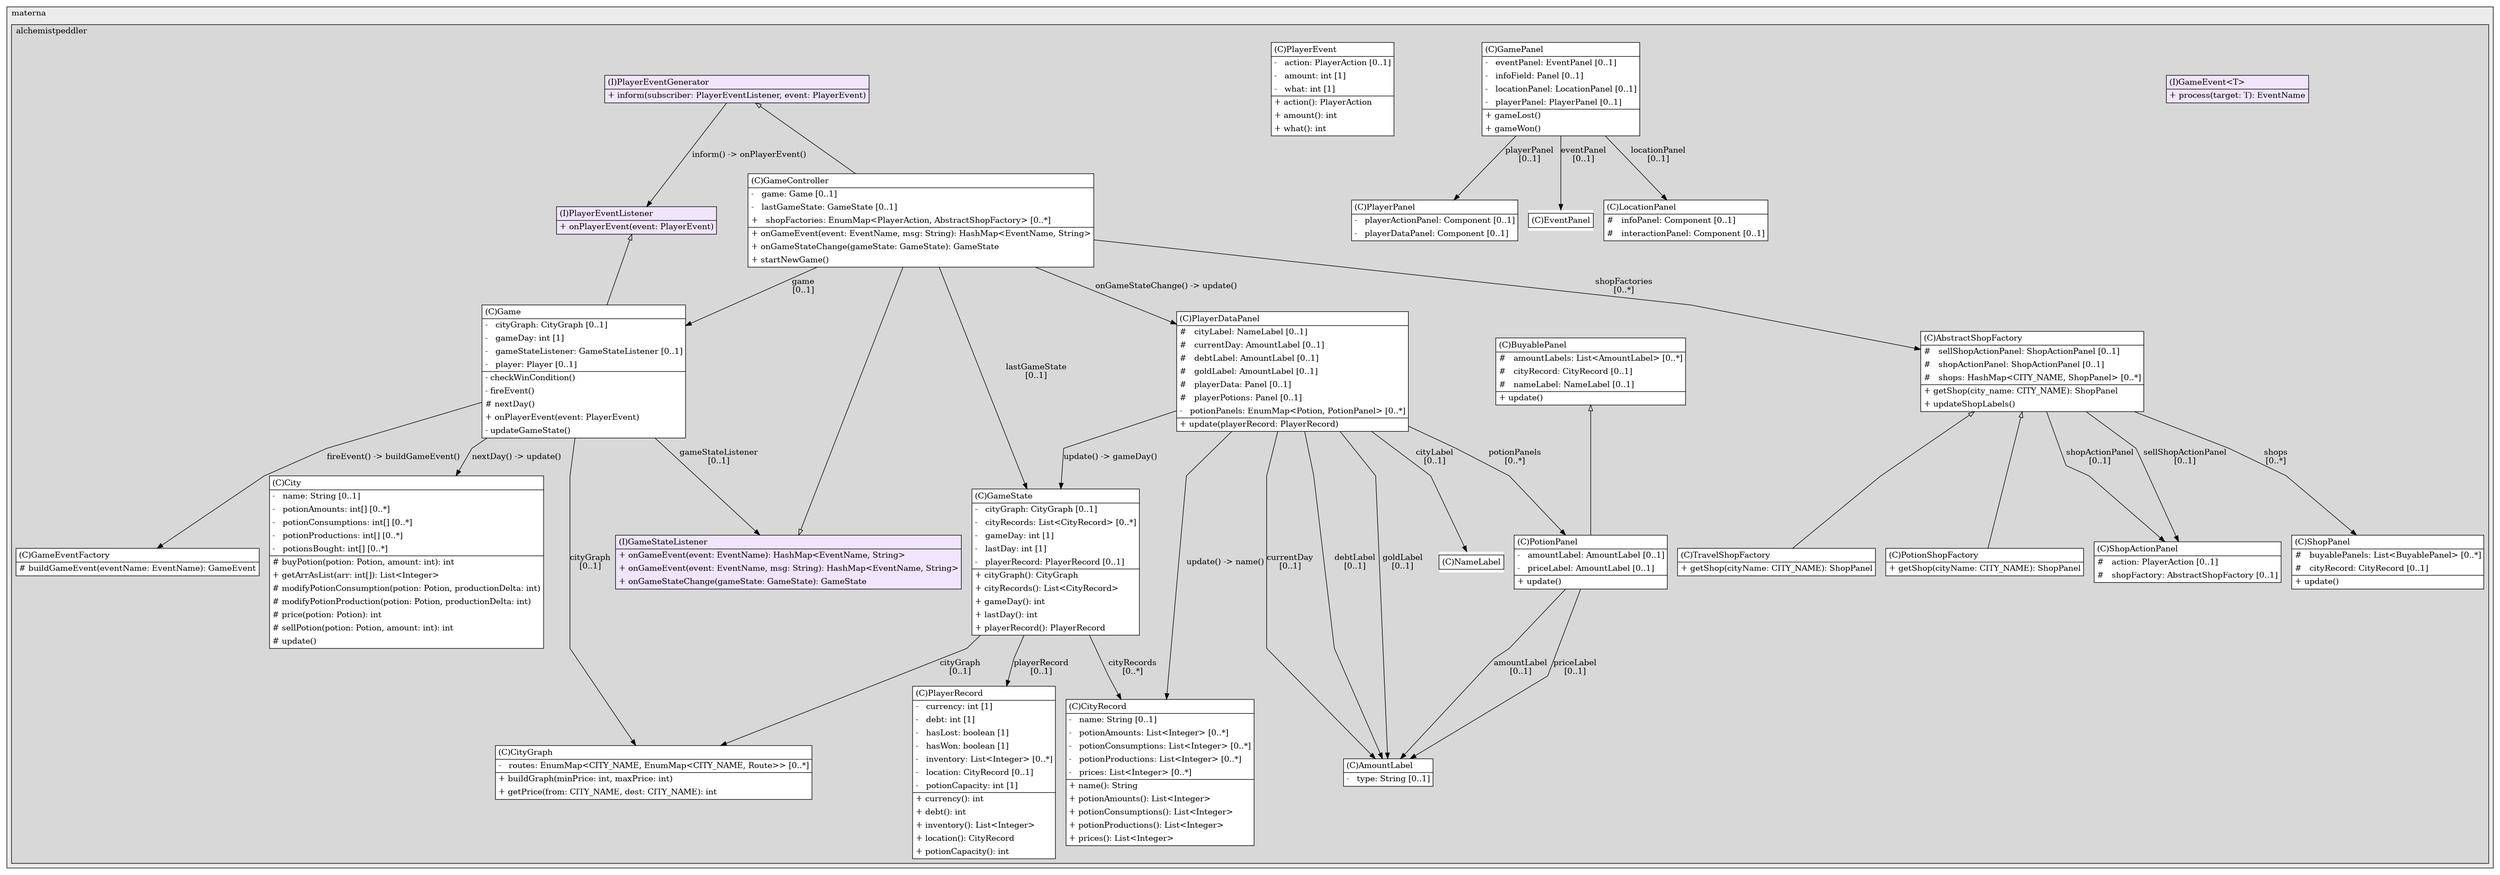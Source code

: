 @startuml

/' diagram meta data start
config=StructureConfiguration;
{
  "projectClassification": {
    "searchMode": "OpenProject", // OpenProject, AllProjects
    "includedProjects": "",
    "pathEndKeywords": "*.impl",
    "isClientPath": "",
    "isClientName": "",
    "isTestPath": "",
    "isTestName": "",
    "isMappingPath": "",
    "isMappingName": "",
    "isDataAccessPath": "",
    "isDataAccessName": "",
    "isDataStructurePath": "",
    "isDataStructureName": "",
    "isInterfaceStructuresPath": "",
    "isInterfaceStructuresName": "",
    "isEntryPointPath": "",
    "isEntryPointName": "",
    "treatFinalFieldsAsMandatory": false
  },
  "graphRestriction": {
    "classPackageExcludeFilter": "",
    "classPackageIncludeFilter": "",
    "classNameExcludeFilter": "",
    "classNameIncludeFilter": "",
    "methodNameExcludeFilter": "",
    "methodNameIncludeFilter": "",
    "removeByInheritance": "", // inheritance/annotation based filtering is done in a second step
    "removeByAnnotation": "",
    "removeByClassPackage": "", // cleanup the graph after inheritance/annotation based filtering is done
    "removeByClassName": "",
    "cutMappings": false,
    "cutEnum": true,
    "cutTests": true,
    "cutClient": true,
    "cutDataAccess": true,
    "cutInterfaceStructures": true,
    "cutDataStructures": true,
    "cutGetterAndSetter": true,
    "cutConstructors": true
  },
  "graphTraversal": {
    "forwardDepth": 3,
    "backwardDepth": 3,
    "classPackageExcludeFilter": "",
    "classPackageIncludeFilter": "",
    "classNameExcludeFilter": "",
    "classNameIncludeFilter": "",
    "methodNameExcludeFilter": "",
    "methodNameIncludeFilter": "",
    "hideMappings": false,
    "hideDataStructures": false,
    "hidePrivateMethods": true,
    "hideInterfaceCalls": false, // indirection: implementation -> interface (is hidden) -> implementation
    "onlyShowApplicationEntryPoints": false, // root node is included
    "useMethodCallsForStructureDiagram": "ForwardOnly" // ForwardOnly, BothDirections, No
  },
  "details": {
    "aggregation": "GroupByClass", // ByClass, GroupByClass, None
    "showClassGenericTypes": true,
    "showMethods": true,
    "showMethodParameterNames": true,
    "showMethodParameterTypes": true,
    "showMethodReturnType": true,
    "showPackageLevels": 2,
    "showDetailedClassStructure": true
  },
  "rootClass": "de.materna.alchemistpeddler.gameuicommunication.GameController",
  "extensionCallbackMethod": "" // qualified.class.name#methodName - signature: public static String method(String)
}
diagram meta data end '/



digraph g {
    rankdir="TB"
    splines=polyline
    

'nodes 
subgraph cluster_840931456 { 
   	label=materna
	labeljust=l
	fillcolor="#ececec"
	style=filled
   
   subgraph cluster_1737524960 { 
   	label=alchemistpeddler
	labeljust=l
	fillcolor="#d8d8d8"
	style=filled
   
   AbstractShopFactory739195383[
	label=<<TABLE BORDER="1" CELLBORDER="0" CELLPADDING="4" CELLSPACING="0">
<TR><TD ALIGN="LEFT" >(C)AbstractShopFactory</TD></TR>
<HR/>
<TR><TD ALIGN="LEFT" >#   sellShopActionPanel: ShopActionPanel [0..1]</TD></TR>
<TR><TD ALIGN="LEFT" >#   shopActionPanel: ShopActionPanel [0..1]</TD></TR>
<TR><TD ALIGN="LEFT" >#   shops: HashMap&lt;CITY_NAME, ShopPanel&gt; [0..*]</TD></TR>
<HR/>
<TR><TD ALIGN="LEFT" >+ getShop(city_name: CITY_NAME): ShopPanel</TD></TR>
<TR><TD ALIGN="LEFT" >+ updateShopLabels()</TD></TR>
</TABLE>>
	style=filled
	margin=0
	shape=plaintext
	fillcolor="#FFFFFF"
];

AmountLabel1397598788[
	label=<<TABLE BORDER="1" CELLBORDER="0" CELLPADDING="4" CELLSPACING="0">
<TR><TD ALIGN="LEFT" >(C)AmountLabel</TD></TR>
<HR/>
<TR><TD ALIGN="LEFT" >-   type: String [0..1]</TD></TR>
</TABLE>>
	style=filled
	margin=0
	shape=plaintext
	fillcolor="#FFFFFF"
];

BuyablePanel739195383[
	label=<<TABLE BORDER="1" CELLBORDER="0" CELLPADDING="4" CELLSPACING="0">
<TR><TD ALIGN="LEFT" >(C)BuyablePanel</TD></TR>
<HR/>
<TR><TD ALIGN="LEFT" >#   amountLabels: List&lt;AmountLabel&gt; [0..*]</TD></TR>
<TR><TD ALIGN="LEFT" >#   cityRecord: CityRecord [0..1]</TD></TR>
<TR><TD ALIGN="LEFT" >#   nameLabel: NameLabel [0..1]</TD></TR>
<HR/>
<TR><TD ALIGN="LEFT" >+ update()</TD></TR>
</TABLE>>
	style=filled
	margin=0
	shape=plaintext
	fillcolor="#FFFFFF"
];

City171409429[
	label=<<TABLE BORDER="1" CELLBORDER="0" CELLPADDING="4" CELLSPACING="0">
<TR><TD ALIGN="LEFT" >(C)City</TD></TR>
<HR/>
<TR><TD ALIGN="LEFT" >-   name: String [0..1]</TD></TR>
<TR><TD ALIGN="LEFT" >-   potionAmounts: int[] [0..*]</TD></TR>
<TR><TD ALIGN="LEFT" >-   potionConsumptions: int[] [0..*]</TD></TR>
<TR><TD ALIGN="LEFT" >-   potionProductions: int[] [0..*]</TD></TR>
<TR><TD ALIGN="LEFT" >-   potionsBought: int[] [0..*]</TD></TR>
<HR/>
<TR><TD ALIGN="LEFT" ># buyPotion(potion: Potion, amount: int): int</TD></TR>
<TR><TD ALIGN="LEFT" >+ getArrAsList(arr: int[]): List&lt;Integer&gt;</TD></TR>
<TR><TD ALIGN="LEFT" ># modifyPotionConsumption(potion: Potion, productionDelta: int)</TD></TR>
<TR><TD ALIGN="LEFT" ># modifyPotionProduction(potion: Potion, productionDelta: int)</TD></TR>
<TR><TD ALIGN="LEFT" ># price(potion: Potion): int</TD></TR>
<TR><TD ALIGN="LEFT" ># sellPotion(potion: Potion, amount: int): int</TD></TR>
<TR><TD ALIGN="LEFT" ># update()</TD></TR>
</TABLE>>
	style=filled
	margin=0
	shape=plaintext
	fillcolor="#FFFFFF"
];

CityGraph171409429[
	label=<<TABLE BORDER="1" CELLBORDER="0" CELLPADDING="4" CELLSPACING="0">
<TR><TD ALIGN="LEFT" >(C)CityGraph</TD></TR>
<HR/>
<TR><TD ALIGN="LEFT" >-   routes: EnumMap&lt;CITY_NAME, EnumMap&lt;CITY_NAME, Route&gt;&gt; [0..*]</TD></TR>
<HR/>
<TR><TD ALIGN="LEFT" >+ buildGraph(minPrice: int, maxPrice: int)</TD></TR>
<TR><TD ALIGN="LEFT" >+ getPrice(from: CITY_NAME, dest: CITY_NAME): int</TD></TR>
</TABLE>>
	style=filled
	margin=0
	shape=plaintext
	fillcolor="#FFFFFF"
];

CityRecord171409429[
	label=<<TABLE BORDER="1" CELLBORDER="0" CELLPADDING="4" CELLSPACING="0">
<TR><TD ALIGN="LEFT" >(C)CityRecord</TD></TR>
<HR/>
<TR><TD ALIGN="LEFT" >-   name: String [0..1]</TD></TR>
<TR><TD ALIGN="LEFT" >-   potionAmounts: List&lt;Integer&gt; [0..*]</TD></TR>
<TR><TD ALIGN="LEFT" >-   potionConsumptions: List&lt;Integer&gt; [0..*]</TD></TR>
<TR><TD ALIGN="LEFT" >-   potionProductions: List&lt;Integer&gt; [0..*]</TD></TR>
<TR><TD ALIGN="LEFT" >-   prices: List&lt;Integer&gt; [0..*]</TD></TR>
<HR/>
<TR><TD ALIGN="LEFT" >+ name(): String</TD></TR>
<TR><TD ALIGN="LEFT" >+ potionAmounts(): List&lt;Integer&gt;</TD></TR>
<TR><TD ALIGN="LEFT" >+ potionConsumptions(): List&lt;Integer&gt;</TD></TR>
<TR><TD ALIGN="LEFT" >+ potionProductions(): List&lt;Integer&gt;</TD></TR>
<TR><TD ALIGN="LEFT" >+ prices(): List&lt;Integer&gt;</TD></TR>
</TABLE>>
	style=filled
	margin=0
	shape=plaintext
	fillcolor="#FFFFFF"
];

EventPanel2071804120[
	label=<<TABLE BORDER="1" CELLBORDER="0" CELLPADDING="4" CELLSPACING="0">
<TR><TD ALIGN="LEFT" >(C)EventPanel</TD></TR>
</TABLE>>
	style=filled
	margin=0
	shape=plaintext
	fillcolor="#FFFFFF"
];

Game171409429[
	label=<<TABLE BORDER="1" CELLBORDER="0" CELLPADDING="4" CELLSPACING="0">
<TR><TD ALIGN="LEFT" >(C)Game</TD></TR>
<HR/>
<TR><TD ALIGN="LEFT" >-   cityGraph: CityGraph [0..1]</TD></TR>
<TR><TD ALIGN="LEFT" >-   gameDay: int [1]</TD></TR>
<TR><TD ALIGN="LEFT" >-   gameStateListener: GameStateListener [0..1]</TD></TR>
<TR><TD ALIGN="LEFT" >-   player: Player [0..1]</TD></TR>
<HR/>
<TR><TD ALIGN="LEFT" >- checkWinCondition()</TD></TR>
<TR><TD ALIGN="LEFT" >- fireEvent()</TD></TR>
<TR><TD ALIGN="LEFT" ># nextDay()</TD></TR>
<TR><TD ALIGN="LEFT" >+ onPlayerEvent(event: PlayerEvent)</TD></TR>
<TR><TD ALIGN="LEFT" >- updateGameState()</TD></TR>
</TABLE>>
	style=filled
	margin=0
	shape=plaintext
	fillcolor="#FFFFFF"
];

GameController1798247951[
	label=<<TABLE BORDER="1" CELLBORDER="0" CELLPADDING="4" CELLSPACING="0">
<TR><TD ALIGN="LEFT" >(C)GameController</TD></TR>
<HR/>
<TR><TD ALIGN="LEFT" >-   game: Game [0..1]</TD></TR>
<TR><TD ALIGN="LEFT" >-   lastGameState: GameState [0..1]</TD></TR>
<TR><TD ALIGN="LEFT" >+   shopFactories: EnumMap&lt;PlayerAction, AbstractShopFactory&gt; [0..*]</TD></TR>
<HR/>
<TR><TD ALIGN="LEFT" >+ onGameEvent(event: EventName, msg: String): HashMap&lt;EventName, String&gt;</TD></TR>
<TR><TD ALIGN="LEFT" >+ onGameStateChange(gameState: GameState): GameState</TD></TR>
<TR><TD ALIGN="LEFT" >+ startNewGame()</TD></TR>
</TABLE>>
	style=filled
	margin=0
	shape=plaintext
	fillcolor="#FFFFFF"
];

GameEvent171409429[
	label=<<TABLE BORDER="1" CELLBORDER="0" CELLPADDING="4" CELLSPACING="0">
<TR><TD ALIGN="LEFT" >(I)GameEvent&lt;T&gt;</TD></TR>
<HR/>
<TR><TD ALIGN="LEFT" >+ process(target: T): EventName</TD></TR>
</TABLE>>
	style=filled
	margin=0
	shape=plaintext
	fillcolor="#F1E5FD"
];

GameEventFactory171409429[
	label=<<TABLE BORDER="1" CELLBORDER="0" CELLPADDING="4" CELLSPACING="0">
<TR><TD ALIGN="LEFT" >(C)GameEventFactory</TD></TR>
<HR/>
<TR><TD ALIGN="LEFT" ># buildGameEvent(eventName: EventName): GameEvent</TD></TR>
</TABLE>>
	style=filled
	margin=0
	shape=plaintext
	fillcolor="#FFFFFF"
];

GamePanel2071804120[
	label=<<TABLE BORDER="1" CELLBORDER="0" CELLPADDING="4" CELLSPACING="0">
<TR><TD ALIGN="LEFT" >(C)GamePanel</TD></TR>
<HR/>
<TR><TD ALIGN="LEFT" >-   eventPanel: EventPanel [0..1]</TD></TR>
<TR><TD ALIGN="LEFT" >-   infoField: Panel [0..1]</TD></TR>
<TR><TD ALIGN="LEFT" >-   locationPanel: LocationPanel [0..1]</TD></TR>
<TR><TD ALIGN="LEFT" >-   playerPanel: PlayerPanel [0..1]</TD></TR>
<HR/>
<TR><TD ALIGN="LEFT" >+ gameLost()</TD></TR>
<TR><TD ALIGN="LEFT" >+ gameWon()</TD></TR>
</TABLE>>
	style=filled
	margin=0
	shape=plaintext
	fillcolor="#FFFFFF"
];

GameState171409429[
	label=<<TABLE BORDER="1" CELLBORDER="0" CELLPADDING="4" CELLSPACING="0">
<TR><TD ALIGN="LEFT" >(C)GameState</TD></TR>
<HR/>
<TR><TD ALIGN="LEFT" >-   cityGraph: CityGraph [0..1]</TD></TR>
<TR><TD ALIGN="LEFT" >-   cityRecords: List&lt;CityRecord&gt; [0..*]</TD></TR>
<TR><TD ALIGN="LEFT" >-   gameDay: int [1]</TD></TR>
<TR><TD ALIGN="LEFT" >-   lastDay: int [1]</TD></TR>
<TR><TD ALIGN="LEFT" >-   playerRecord: PlayerRecord [0..1]</TD></TR>
<HR/>
<TR><TD ALIGN="LEFT" >+ cityGraph(): CityGraph</TD></TR>
<TR><TD ALIGN="LEFT" >+ cityRecords(): List&lt;CityRecord&gt;</TD></TR>
<TR><TD ALIGN="LEFT" >+ gameDay(): int</TD></TR>
<TR><TD ALIGN="LEFT" >+ lastDay(): int</TD></TR>
<TR><TD ALIGN="LEFT" >+ playerRecord(): PlayerRecord</TD></TR>
</TABLE>>
	style=filled
	margin=0
	shape=plaintext
	fillcolor="#FFFFFF"
];

GameStateListener1798247951[
	label=<<TABLE BORDER="1" CELLBORDER="0" CELLPADDING="4" CELLSPACING="0">
<TR><TD ALIGN="LEFT" >(I)GameStateListener</TD></TR>
<HR/>
<TR><TD ALIGN="LEFT" >+ onGameEvent(event: EventName): HashMap&lt;EventName, String&gt;</TD></TR>
<TR><TD ALIGN="LEFT" >+ onGameEvent(event: EventName, msg: String): HashMap&lt;EventName, String&gt;</TD></TR>
<TR><TD ALIGN="LEFT" >+ onGameStateChange(gameState: GameState): GameState</TD></TR>
</TABLE>>
	style=filled
	margin=0
	shape=plaintext
	fillcolor="#F1E5FD"
];

LocationPanel2071804120[
	label=<<TABLE BORDER="1" CELLBORDER="0" CELLPADDING="4" CELLSPACING="0">
<TR><TD ALIGN="LEFT" >(C)LocationPanel</TD></TR>
<HR/>
<TR><TD ALIGN="LEFT" >#   infoPanel: Component [0..1]</TD></TR>
<TR><TD ALIGN="LEFT" >#   interactionPanel: Component [0..1]</TD></TR>
</TABLE>>
	style=filled
	margin=0
	shape=plaintext
	fillcolor="#FFFFFF"
];

NameLabel1397598788[
	label=<<TABLE BORDER="1" CELLBORDER="0" CELLPADDING="4" CELLSPACING="0">
<TR><TD ALIGN="LEFT" >(C)NameLabel</TD></TR>
</TABLE>>
	style=filled
	margin=0
	shape=plaintext
	fillcolor="#FFFFFF"
];

PlayerDataPanel2071804120[
	label=<<TABLE BORDER="1" CELLBORDER="0" CELLPADDING="4" CELLSPACING="0">
<TR><TD ALIGN="LEFT" >(C)PlayerDataPanel</TD></TR>
<HR/>
<TR><TD ALIGN="LEFT" >#   cityLabel: NameLabel [0..1]</TD></TR>
<TR><TD ALIGN="LEFT" >#   currentDay: AmountLabel [0..1]</TD></TR>
<TR><TD ALIGN="LEFT" >#   debtLabel: AmountLabel [0..1]</TD></TR>
<TR><TD ALIGN="LEFT" >#   goldLabel: AmountLabel [0..1]</TD></TR>
<TR><TD ALIGN="LEFT" >#   playerData: Panel [0..1]</TD></TR>
<TR><TD ALIGN="LEFT" >#   playerPotions: Panel [0..1]</TD></TR>
<TR><TD ALIGN="LEFT" >-   potionPanels: EnumMap&lt;Potion, PotionPanel&gt; [0..*]</TD></TR>
<HR/>
<TR><TD ALIGN="LEFT" >+ update(playerRecord: PlayerRecord)</TD></TR>
</TABLE>>
	style=filled
	margin=0
	shape=plaintext
	fillcolor="#FFFFFF"
];

PlayerEvent1798247951[
	label=<<TABLE BORDER="1" CELLBORDER="0" CELLPADDING="4" CELLSPACING="0">
<TR><TD ALIGN="LEFT" >(C)PlayerEvent</TD></TR>
<HR/>
<TR><TD ALIGN="LEFT" >-   action: PlayerAction [0..1]</TD></TR>
<TR><TD ALIGN="LEFT" >-   amount: int [1]</TD></TR>
<TR><TD ALIGN="LEFT" >-   what: int [1]</TD></TR>
<HR/>
<TR><TD ALIGN="LEFT" >+ action(): PlayerAction</TD></TR>
<TR><TD ALIGN="LEFT" >+ amount(): int</TD></TR>
<TR><TD ALIGN="LEFT" >+ what(): int</TD></TR>
</TABLE>>
	style=filled
	margin=0
	shape=plaintext
	fillcolor="#FFFFFF"
];

PlayerEventGenerator1798247951[
	label=<<TABLE BORDER="1" CELLBORDER="0" CELLPADDING="4" CELLSPACING="0">
<TR><TD ALIGN="LEFT" >(I)PlayerEventGenerator</TD></TR>
<HR/>
<TR><TD ALIGN="LEFT" >+ inform(subscriber: PlayerEventListener, event: PlayerEvent)</TD></TR>
</TABLE>>
	style=filled
	margin=0
	shape=plaintext
	fillcolor="#F1E5FD"
];

PlayerEventListener1798247951[
	label=<<TABLE BORDER="1" CELLBORDER="0" CELLPADDING="4" CELLSPACING="0">
<TR><TD ALIGN="LEFT" >(I)PlayerEventListener</TD></TR>
<HR/>
<TR><TD ALIGN="LEFT" >+ onPlayerEvent(event: PlayerEvent)</TD></TR>
</TABLE>>
	style=filled
	margin=0
	shape=plaintext
	fillcolor="#F1E5FD"
];

PlayerPanel2071804120[
	label=<<TABLE BORDER="1" CELLBORDER="0" CELLPADDING="4" CELLSPACING="0">
<TR><TD ALIGN="LEFT" >(C)PlayerPanel</TD></TR>
<HR/>
<TR><TD ALIGN="LEFT" >-   playerActionPanel: Component [0..1]</TD></TR>
<TR><TD ALIGN="LEFT" >-   playerDataPanel: Component [0..1]</TD></TR>
</TABLE>>
	style=filled
	margin=0
	shape=plaintext
	fillcolor="#FFFFFF"
];

PlayerRecord171409429[
	label=<<TABLE BORDER="1" CELLBORDER="0" CELLPADDING="4" CELLSPACING="0">
<TR><TD ALIGN="LEFT" >(C)PlayerRecord</TD></TR>
<HR/>
<TR><TD ALIGN="LEFT" >-   currency: int [1]</TD></TR>
<TR><TD ALIGN="LEFT" >-   debt: int [1]</TD></TR>
<TR><TD ALIGN="LEFT" >-   hasLost: boolean [1]</TD></TR>
<TR><TD ALIGN="LEFT" >-   hasWon: boolean [1]</TD></TR>
<TR><TD ALIGN="LEFT" >-   inventory: List&lt;Integer&gt; [0..*]</TD></TR>
<TR><TD ALIGN="LEFT" >-   location: CityRecord [0..1]</TD></TR>
<TR><TD ALIGN="LEFT" >-   potionCapacity: int [1]</TD></TR>
<HR/>
<TR><TD ALIGN="LEFT" >+ currency(): int</TD></TR>
<TR><TD ALIGN="LEFT" >+ debt(): int</TD></TR>
<TR><TD ALIGN="LEFT" >+ inventory(): List&lt;Integer&gt;</TD></TR>
<TR><TD ALIGN="LEFT" >+ location(): CityRecord</TD></TR>
<TR><TD ALIGN="LEFT" >+ potionCapacity(): int</TD></TR>
</TABLE>>
	style=filled
	margin=0
	shape=plaintext
	fillcolor="#FFFFFF"
];

PotionPanel1397598788[
	label=<<TABLE BORDER="1" CELLBORDER="0" CELLPADDING="4" CELLSPACING="0">
<TR><TD ALIGN="LEFT" >(C)PotionPanel</TD></TR>
<HR/>
<TR><TD ALIGN="LEFT" >-   amountLabel: AmountLabel [0..1]</TD></TR>
<TR><TD ALIGN="LEFT" >-   priceLabel: AmountLabel [0..1]</TD></TR>
<HR/>
<TR><TD ALIGN="LEFT" >+ update()</TD></TR>
</TABLE>>
	style=filled
	margin=0
	shape=plaintext
	fillcolor="#FFFFFF"
];

PotionShopFactory739195383[
	label=<<TABLE BORDER="1" CELLBORDER="0" CELLPADDING="4" CELLSPACING="0">
<TR><TD ALIGN="LEFT" >(C)PotionShopFactory</TD></TR>
<HR/>
<TR><TD ALIGN="LEFT" >+ getShop(cityName: CITY_NAME): ShopPanel</TD></TR>
</TABLE>>
	style=filled
	margin=0
	shape=plaintext
	fillcolor="#FFFFFF"
];

ShopActionPanel1397598788[
	label=<<TABLE BORDER="1" CELLBORDER="0" CELLPADDING="4" CELLSPACING="0">
<TR><TD ALIGN="LEFT" >(C)ShopActionPanel</TD></TR>
<HR/>
<TR><TD ALIGN="LEFT" >#   action: PlayerAction [0..1]</TD></TR>
<TR><TD ALIGN="LEFT" >#   shopFactory: AbstractShopFactory [0..1]</TD></TR>
</TABLE>>
	style=filled
	margin=0
	shape=plaintext
	fillcolor="#FFFFFF"
];

ShopPanel739195383[
	label=<<TABLE BORDER="1" CELLBORDER="0" CELLPADDING="4" CELLSPACING="0">
<TR><TD ALIGN="LEFT" >(C)ShopPanel</TD></TR>
<HR/>
<TR><TD ALIGN="LEFT" >#   buyablePanels: List&lt;BuyablePanel&gt; [0..*]</TD></TR>
<TR><TD ALIGN="LEFT" >#   cityRecord: CityRecord [0..1]</TD></TR>
<HR/>
<TR><TD ALIGN="LEFT" >+ update()</TD></TR>
</TABLE>>
	style=filled
	margin=0
	shape=plaintext
	fillcolor="#FFFFFF"
];

TravelShopFactory739195383[
	label=<<TABLE BORDER="1" CELLBORDER="0" CELLPADDING="4" CELLSPACING="0">
<TR><TD ALIGN="LEFT" >(C)TravelShopFactory</TD></TR>
<HR/>
<TR><TD ALIGN="LEFT" >+ getShop(cityName: CITY_NAME): ShopPanel</TD></TR>
</TABLE>>
	style=filled
	margin=0
	shape=plaintext
	fillcolor="#FFFFFF"
];
} 
} 

'edges    
AbstractShopFactory739195383 -> PotionShopFactory739195383[arrowhead=none, arrowtail=empty, dir=both];
AbstractShopFactory739195383 -> ShopActionPanel1397598788[label="sellShopActionPanel
[0..1]"];
AbstractShopFactory739195383 -> ShopActionPanel1397598788[label="shopActionPanel
[0..1]"];
AbstractShopFactory739195383 -> ShopPanel739195383[label="shops
[0..*]"];
AbstractShopFactory739195383 -> TravelShopFactory739195383[arrowhead=none, arrowtail=empty, dir=both];
BuyablePanel739195383 -> PotionPanel1397598788[arrowhead=none, arrowtail=empty, dir=both];
Game171409429 -> City171409429[label="nextDay() -> update()"];
Game171409429 -> CityGraph171409429[label="cityGraph
[0..1]"];
Game171409429 -> GameEventFactory171409429[label="fireEvent() -> buildGameEvent()"];
Game171409429 -> GameStateListener1798247951[label="gameStateListener
[0..1]"];
GameController1798247951 -> AbstractShopFactory739195383[label="shopFactories
[0..*]"];
GameController1798247951 -> Game171409429[label="game
[0..1]"];
GameController1798247951 -> GameState171409429[label="lastGameState
[0..1]"];
GameController1798247951 -> PlayerDataPanel2071804120[label="onGameStateChange() -> update()"];
GamePanel2071804120 -> EventPanel2071804120[label="eventPanel
[0..1]"];
GamePanel2071804120 -> LocationPanel2071804120[label="locationPanel
[0..1]"];
GamePanel2071804120 -> PlayerPanel2071804120[label="playerPanel
[0..1]"];
GameState171409429 -> CityGraph171409429[label="cityGraph
[0..1]"];
GameState171409429 -> CityRecord171409429[label="cityRecords
[0..*]"];
GameState171409429 -> PlayerRecord171409429[label="playerRecord
[0..1]"];
GameStateListener1798247951 -> GameController1798247951[arrowhead=none, arrowtail=empty, dir=both];
PlayerDataPanel2071804120 -> AmountLabel1397598788[label="currentDay
[0..1]"];
PlayerDataPanel2071804120 -> AmountLabel1397598788[label="debtLabel
[0..1]"];
PlayerDataPanel2071804120 -> AmountLabel1397598788[label="goldLabel
[0..1]"];
PlayerDataPanel2071804120 -> CityRecord171409429[label="update() -> name()"];
PlayerDataPanel2071804120 -> GameState171409429[label="update() -> gameDay()"];
PlayerDataPanel2071804120 -> NameLabel1397598788[label="cityLabel
[0..1]"];
PlayerDataPanel2071804120 -> PotionPanel1397598788[label="potionPanels
[0..*]"];
PlayerEventGenerator1798247951 -> GameController1798247951[arrowhead=none, arrowtail=empty, dir=both];
PlayerEventGenerator1798247951 -> PlayerEventListener1798247951[label="inform() -> onPlayerEvent()"];
PlayerEventListener1798247951 -> Game171409429[arrowhead=none, arrowtail=empty, dir=both];
PotionPanel1397598788 -> AmountLabel1397598788[label="amountLabel
[0..1]"];
PotionPanel1397598788 -> AmountLabel1397598788[label="priceLabel
[0..1]"];
    
}
@enduml